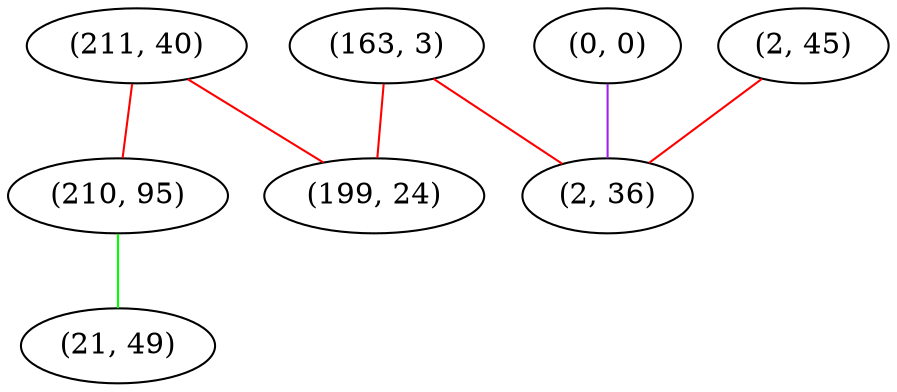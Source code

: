 graph "" {
"(211, 40)";
"(0, 0)";
"(163, 3)";
"(199, 24)";
"(2, 45)";
"(210, 95)";
"(21, 49)";
"(2, 36)";
"(211, 40)" -- "(210, 95)"  [color=red, key=0, weight=1];
"(211, 40)" -- "(199, 24)"  [color=red, key=0, weight=1];
"(0, 0)" -- "(2, 36)"  [color=purple, key=0, weight=4];
"(163, 3)" -- "(199, 24)"  [color=red, key=0, weight=1];
"(163, 3)" -- "(2, 36)"  [color=red, key=0, weight=1];
"(2, 45)" -- "(2, 36)"  [color=red, key=0, weight=1];
"(210, 95)" -- "(21, 49)"  [color=green, key=0, weight=2];
}
